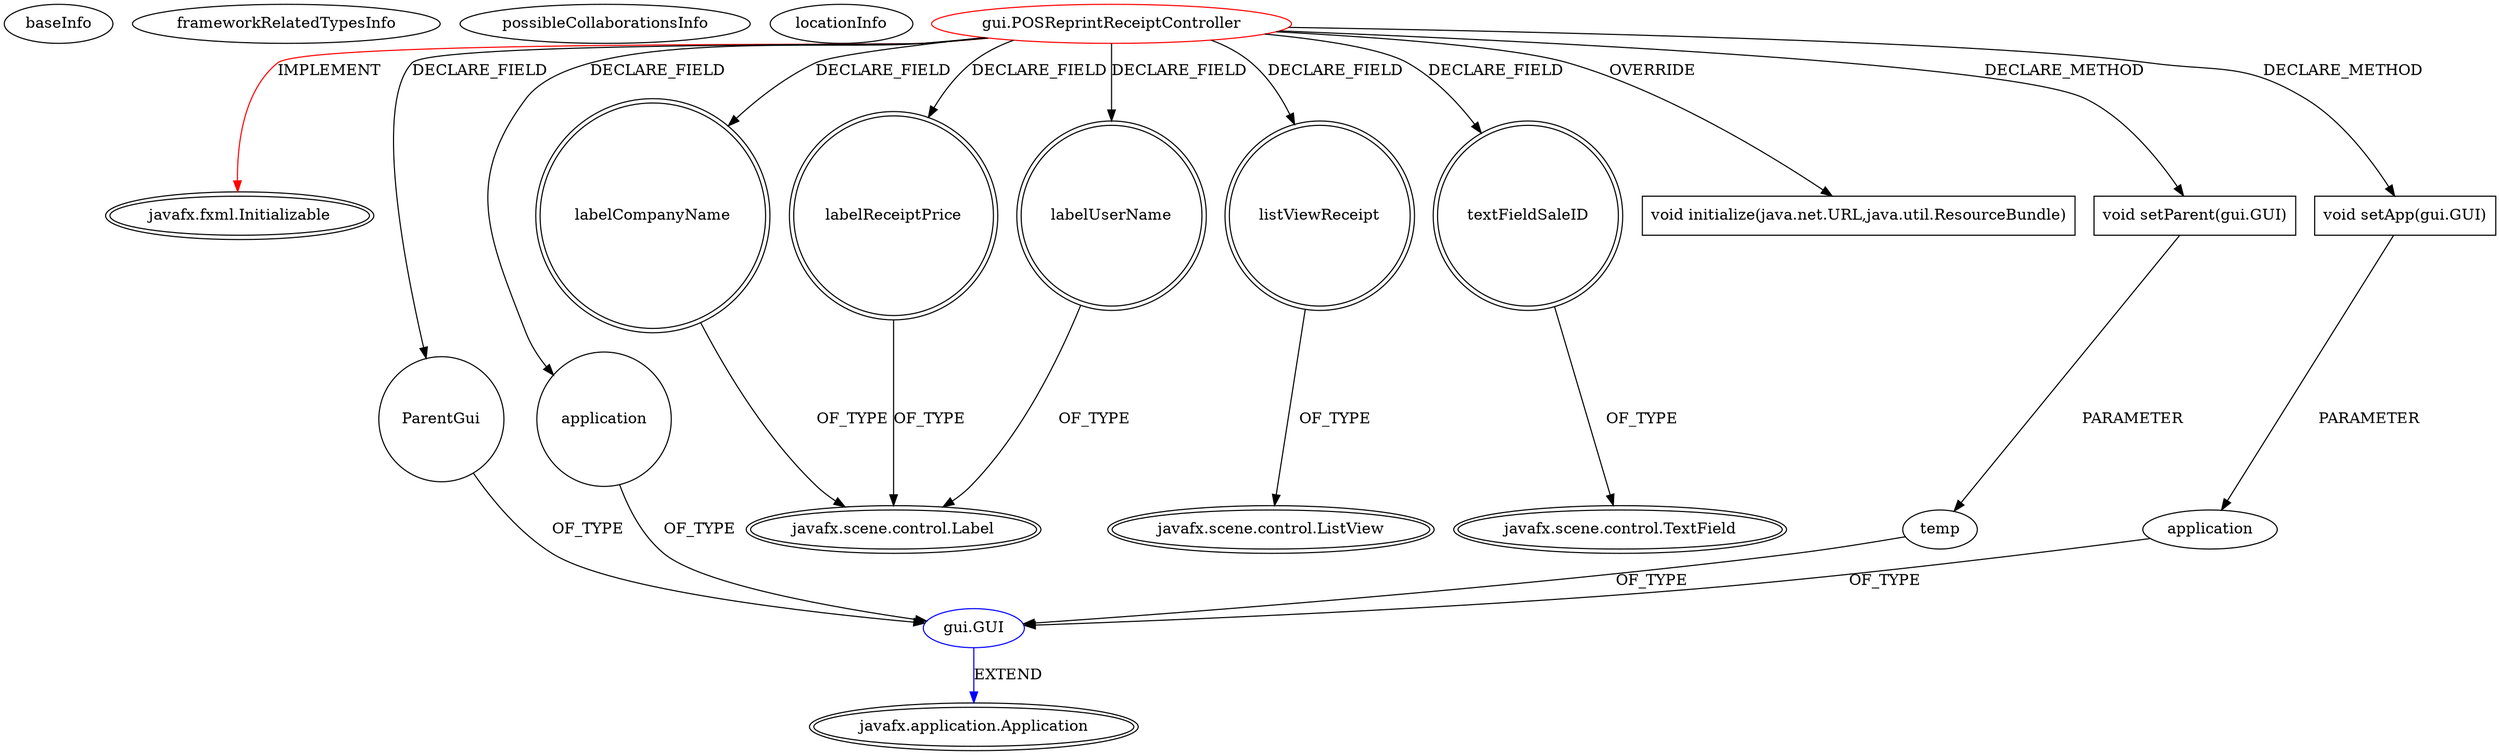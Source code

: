 digraph {
baseInfo[graphId=2216,category="extension_graph",isAnonymous=false,possibleRelation=true]
frameworkRelatedTypesInfo[0="javafx.fxml.Initializable"]
possibleCollaborationsInfo[0="2216~CLIENT_METHOD_DECLARATION-PARAMETER_DECLARATION-CLIENT_METHOD_DECLARATION-PARAMETER_DECLARATION-FIELD_DECLARATION-FIELD_DECLARATION-~javafx.fxml.Initializable ~javafx.application.Application ~false~false"]
locationInfo[projectName="bpaxson62-JavaFXPOS",filePath="/bpaxson62-JavaFXPOS/JavaFXPOS-master/src/gui/POSReprintReceiptController.java",contextSignature="POSReprintReceiptController",graphId="2216"]
0[label="gui.POSReprintReceiptController",vertexType="ROOT_CLIENT_CLASS_DECLARATION",isFrameworkType=false,color=red]
1[label="javafx.fxml.Initializable",vertexType="FRAMEWORK_INTERFACE_TYPE",isFrameworkType=true,peripheries=2]
2[label="ParentGui",vertexType="FIELD_DECLARATION",isFrameworkType=false,shape=circle]
3[label="gui.GUI",vertexType="REFERENCE_CLIENT_CLASS_DECLARATION",isFrameworkType=false,color=blue]
4[label="javafx.application.Application",vertexType="FRAMEWORK_CLASS_TYPE",isFrameworkType=true,peripheries=2]
5[label="application",vertexType="FIELD_DECLARATION",isFrameworkType=false,shape=circle]
7[label="labelCompanyName",vertexType="FIELD_DECLARATION",isFrameworkType=true,peripheries=2,shape=circle]
8[label="javafx.scene.control.Label",vertexType="FRAMEWORK_CLASS_TYPE",isFrameworkType=true,peripheries=2]
9[label="labelReceiptPrice",vertexType="FIELD_DECLARATION",isFrameworkType=true,peripheries=2,shape=circle]
11[label="labelUserName",vertexType="FIELD_DECLARATION",isFrameworkType=true,peripheries=2,shape=circle]
13[label="listViewReceipt",vertexType="FIELD_DECLARATION",isFrameworkType=true,peripheries=2,shape=circle]
14[label="javafx.scene.control.ListView",vertexType="FRAMEWORK_CLASS_TYPE",isFrameworkType=true,peripheries=2]
15[label="textFieldSaleID",vertexType="FIELD_DECLARATION",isFrameworkType=true,peripheries=2,shape=circle]
16[label="javafx.scene.control.TextField",vertexType="FRAMEWORK_CLASS_TYPE",isFrameworkType=true,peripheries=2]
17[label="void initialize(java.net.URL,java.util.ResourceBundle)",vertexType="OVERRIDING_METHOD_DECLARATION",isFrameworkType=false,shape=box]
18[label="void setParent(gui.GUI)",vertexType="CLIENT_METHOD_DECLARATION",isFrameworkType=false,shape=box]
19[label="temp",vertexType="PARAMETER_DECLARATION",isFrameworkType=false]
21[label="void setApp(gui.GUI)",vertexType="CLIENT_METHOD_DECLARATION",isFrameworkType=false,shape=box]
22[label="application",vertexType="PARAMETER_DECLARATION",isFrameworkType=false]
0->1[label="IMPLEMENT",color=red]
0->2[label="DECLARE_FIELD"]
3->4[label="EXTEND",color=blue]
2->3[label="OF_TYPE"]
0->5[label="DECLARE_FIELD"]
5->3[label="OF_TYPE"]
0->7[label="DECLARE_FIELD"]
7->8[label="OF_TYPE"]
0->9[label="DECLARE_FIELD"]
9->8[label="OF_TYPE"]
0->11[label="DECLARE_FIELD"]
11->8[label="OF_TYPE"]
0->13[label="DECLARE_FIELD"]
13->14[label="OF_TYPE"]
0->15[label="DECLARE_FIELD"]
15->16[label="OF_TYPE"]
0->17[label="OVERRIDE"]
0->18[label="DECLARE_METHOD"]
19->3[label="OF_TYPE"]
18->19[label="PARAMETER"]
0->21[label="DECLARE_METHOD"]
22->3[label="OF_TYPE"]
21->22[label="PARAMETER"]
}

